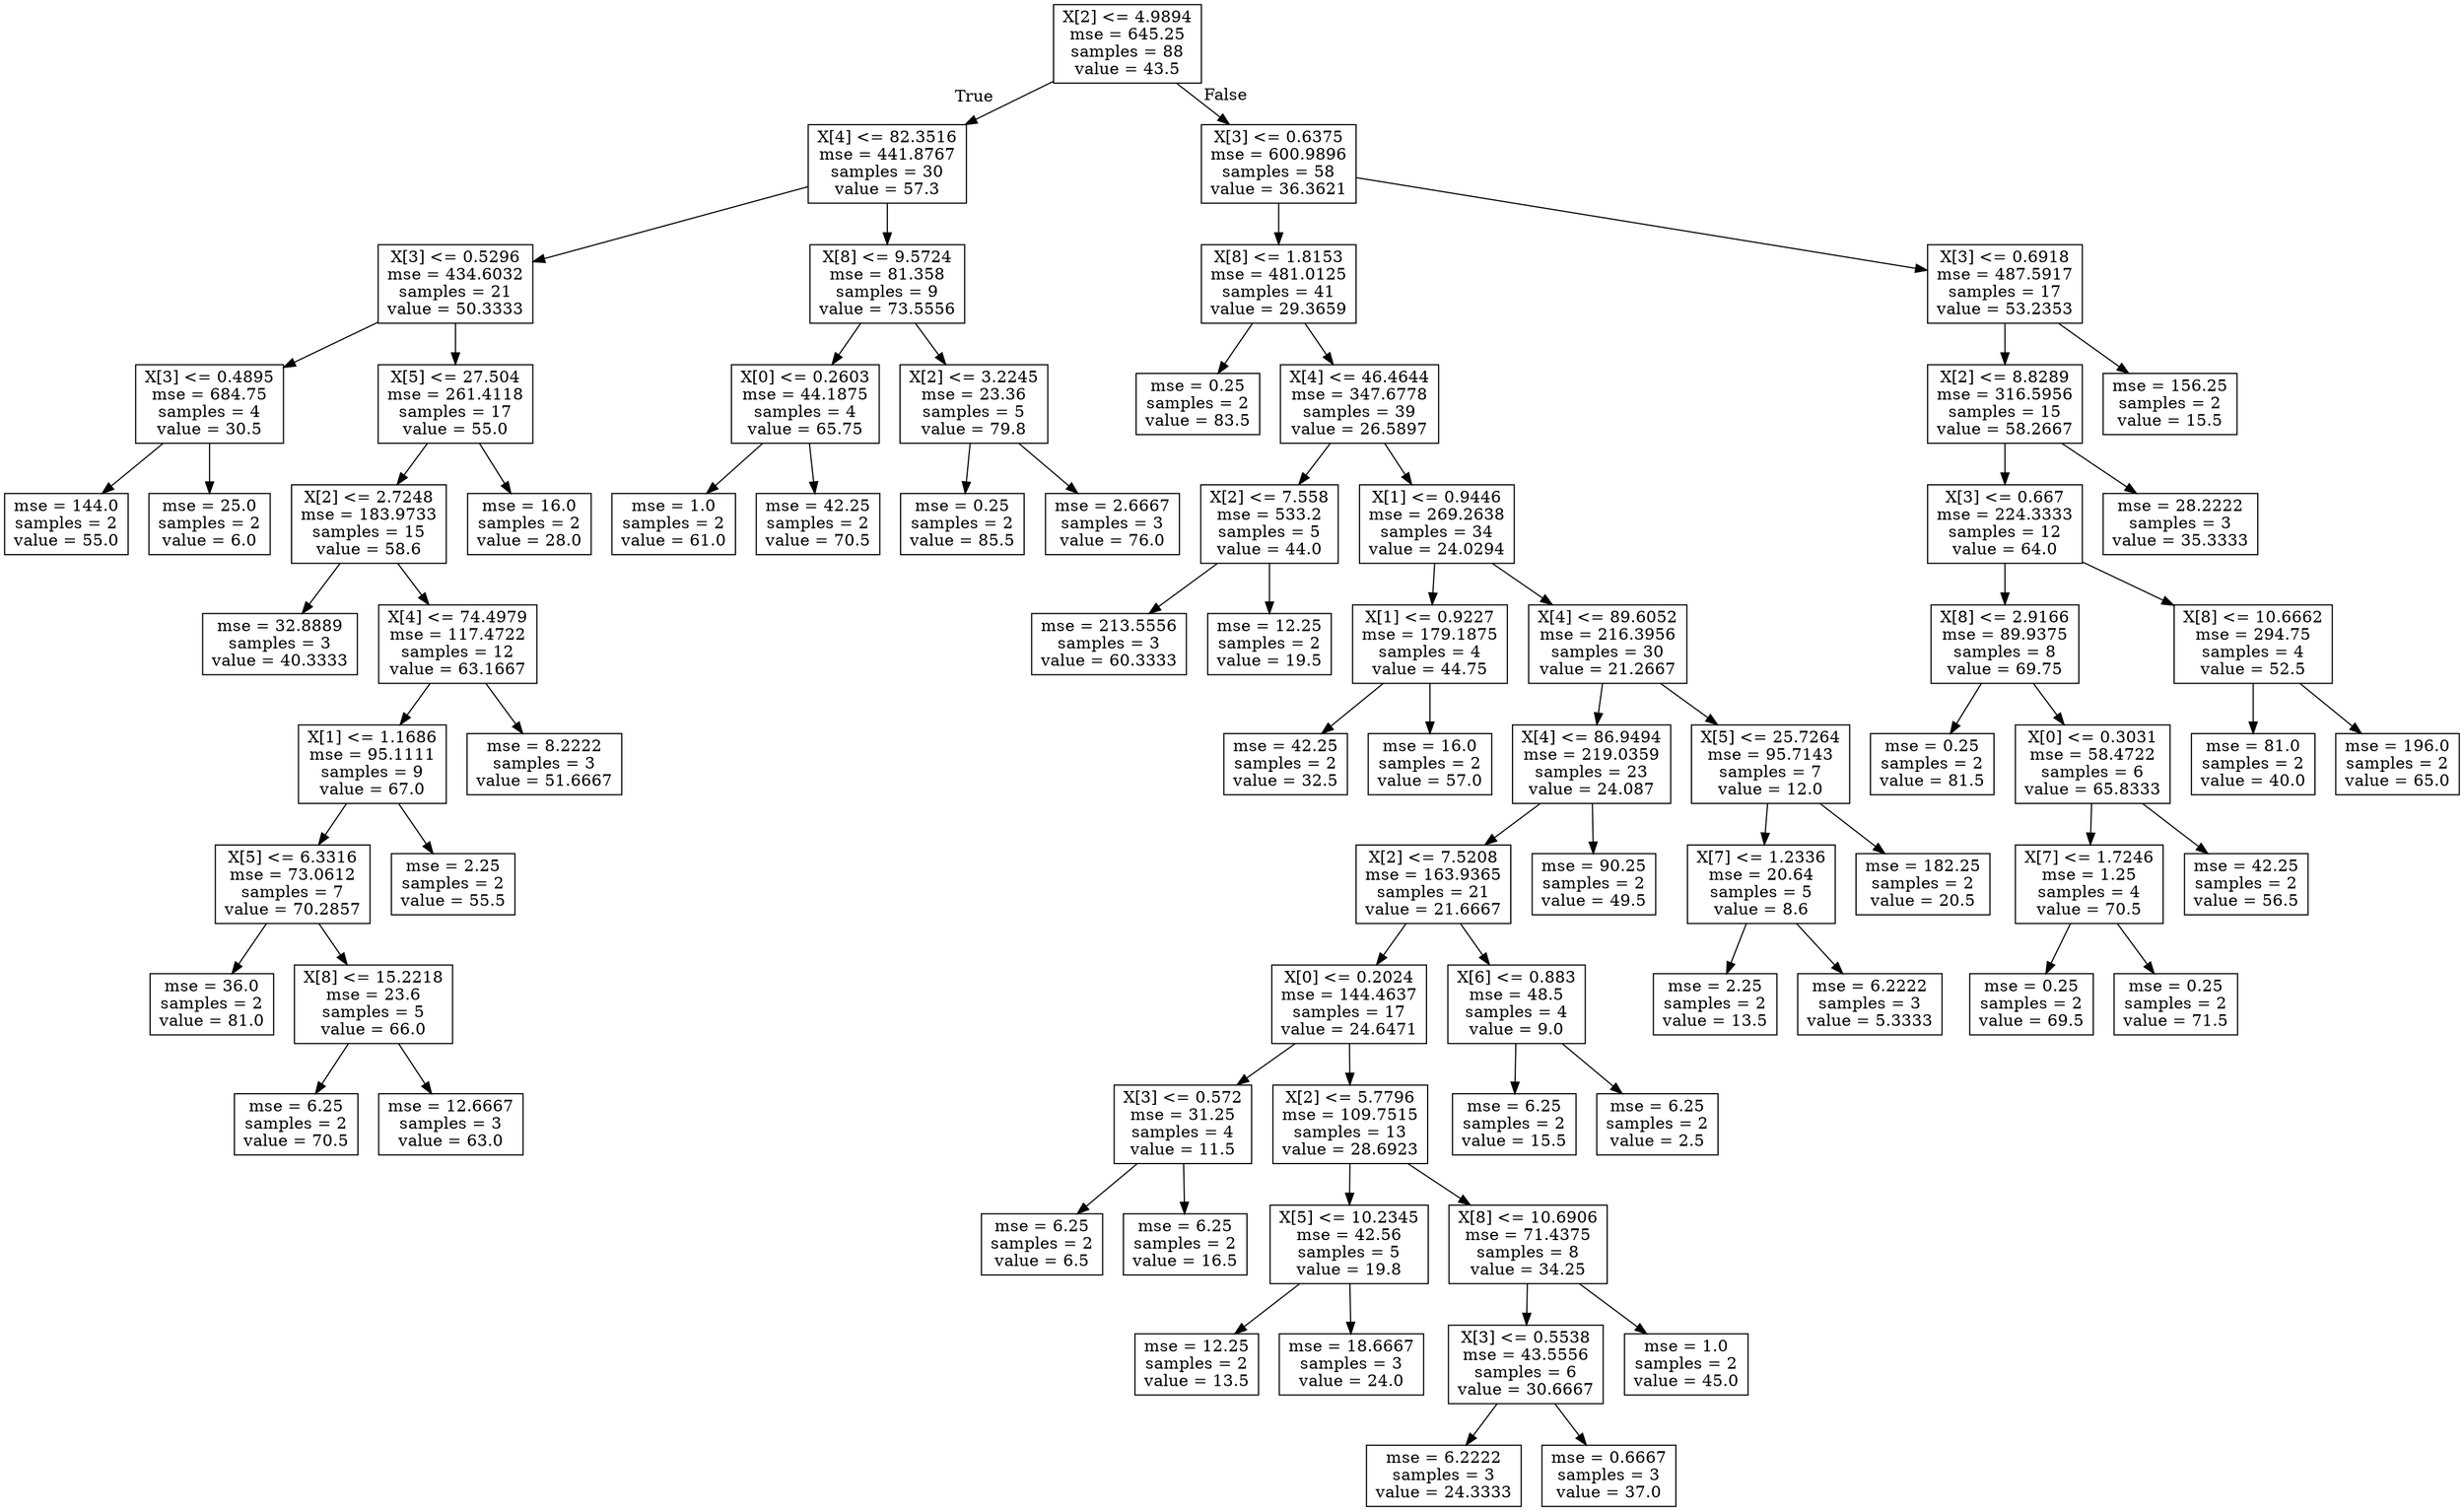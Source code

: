 digraph Tree {
node [shape=box] ;
0 [label="X[2] <= 4.9894\nmse = 645.25\nsamples = 88\nvalue = 43.5"] ;
1 [label="X[4] <= 82.3516\nmse = 441.8767\nsamples = 30\nvalue = 57.3"] ;
0 -> 1 [labeldistance=2.5, labelangle=45, headlabel="True"] ;
2 [label="X[3] <= 0.5296\nmse = 434.6032\nsamples = 21\nvalue = 50.3333"] ;
1 -> 2 ;
3 [label="X[3] <= 0.4895\nmse = 684.75\nsamples = 4\nvalue = 30.5"] ;
2 -> 3 ;
4 [label="mse = 144.0\nsamples = 2\nvalue = 55.0"] ;
3 -> 4 ;
5 [label="mse = 25.0\nsamples = 2\nvalue = 6.0"] ;
3 -> 5 ;
6 [label="X[5] <= 27.504\nmse = 261.4118\nsamples = 17\nvalue = 55.0"] ;
2 -> 6 ;
7 [label="X[2] <= 2.7248\nmse = 183.9733\nsamples = 15\nvalue = 58.6"] ;
6 -> 7 ;
8 [label="mse = 32.8889\nsamples = 3\nvalue = 40.3333"] ;
7 -> 8 ;
9 [label="X[4] <= 74.4979\nmse = 117.4722\nsamples = 12\nvalue = 63.1667"] ;
7 -> 9 ;
10 [label="X[1] <= 1.1686\nmse = 95.1111\nsamples = 9\nvalue = 67.0"] ;
9 -> 10 ;
11 [label="X[5] <= 6.3316\nmse = 73.0612\nsamples = 7\nvalue = 70.2857"] ;
10 -> 11 ;
12 [label="mse = 36.0\nsamples = 2\nvalue = 81.0"] ;
11 -> 12 ;
13 [label="X[8] <= 15.2218\nmse = 23.6\nsamples = 5\nvalue = 66.0"] ;
11 -> 13 ;
14 [label="mse = 6.25\nsamples = 2\nvalue = 70.5"] ;
13 -> 14 ;
15 [label="mse = 12.6667\nsamples = 3\nvalue = 63.0"] ;
13 -> 15 ;
16 [label="mse = 2.25\nsamples = 2\nvalue = 55.5"] ;
10 -> 16 ;
17 [label="mse = 8.2222\nsamples = 3\nvalue = 51.6667"] ;
9 -> 17 ;
18 [label="mse = 16.0\nsamples = 2\nvalue = 28.0"] ;
6 -> 18 ;
19 [label="X[8] <= 9.5724\nmse = 81.358\nsamples = 9\nvalue = 73.5556"] ;
1 -> 19 ;
20 [label="X[0] <= 0.2603\nmse = 44.1875\nsamples = 4\nvalue = 65.75"] ;
19 -> 20 ;
21 [label="mse = 1.0\nsamples = 2\nvalue = 61.0"] ;
20 -> 21 ;
22 [label="mse = 42.25\nsamples = 2\nvalue = 70.5"] ;
20 -> 22 ;
23 [label="X[2] <= 3.2245\nmse = 23.36\nsamples = 5\nvalue = 79.8"] ;
19 -> 23 ;
24 [label="mse = 0.25\nsamples = 2\nvalue = 85.5"] ;
23 -> 24 ;
25 [label="mse = 2.6667\nsamples = 3\nvalue = 76.0"] ;
23 -> 25 ;
26 [label="X[3] <= 0.6375\nmse = 600.9896\nsamples = 58\nvalue = 36.3621"] ;
0 -> 26 [labeldistance=2.5, labelangle=-45, headlabel="False"] ;
27 [label="X[8] <= 1.8153\nmse = 481.0125\nsamples = 41\nvalue = 29.3659"] ;
26 -> 27 ;
28 [label="mse = 0.25\nsamples = 2\nvalue = 83.5"] ;
27 -> 28 ;
29 [label="X[4] <= 46.4644\nmse = 347.6778\nsamples = 39\nvalue = 26.5897"] ;
27 -> 29 ;
30 [label="X[2] <= 7.558\nmse = 533.2\nsamples = 5\nvalue = 44.0"] ;
29 -> 30 ;
31 [label="mse = 213.5556\nsamples = 3\nvalue = 60.3333"] ;
30 -> 31 ;
32 [label="mse = 12.25\nsamples = 2\nvalue = 19.5"] ;
30 -> 32 ;
33 [label="X[1] <= 0.9446\nmse = 269.2638\nsamples = 34\nvalue = 24.0294"] ;
29 -> 33 ;
34 [label="X[1] <= 0.9227\nmse = 179.1875\nsamples = 4\nvalue = 44.75"] ;
33 -> 34 ;
35 [label="mse = 42.25\nsamples = 2\nvalue = 32.5"] ;
34 -> 35 ;
36 [label="mse = 16.0\nsamples = 2\nvalue = 57.0"] ;
34 -> 36 ;
37 [label="X[4] <= 89.6052\nmse = 216.3956\nsamples = 30\nvalue = 21.2667"] ;
33 -> 37 ;
38 [label="X[4] <= 86.9494\nmse = 219.0359\nsamples = 23\nvalue = 24.087"] ;
37 -> 38 ;
39 [label="X[2] <= 7.5208\nmse = 163.9365\nsamples = 21\nvalue = 21.6667"] ;
38 -> 39 ;
40 [label="X[0] <= 0.2024\nmse = 144.4637\nsamples = 17\nvalue = 24.6471"] ;
39 -> 40 ;
41 [label="X[3] <= 0.572\nmse = 31.25\nsamples = 4\nvalue = 11.5"] ;
40 -> 41 ;
42 [label="mse = 6.25\nsamples = 2\nvalue = 6.5"] ;
41 -> 42 ;
43 [label="mse = 6.25\nsamples = 2\nvalue = 16.5"] ;
41 -> 43 ;
44 [label="X[2] <= 5.7796\nmse = 109.7515\nsamples = 13\nvalue = 28.6923"] ;
40 -> 44 ;
45 [label="X[5] <= 10.2345\nmse = 42.56\nsamples = 5\nvalue = 19.8"] ;
44 -> 45 ;
46 [label="mse = 12.25\nsamples = 2\nvalue = 13.5"] ;
45 -> 46 ;
47 [label="mse = 18.6667\nsamples = 3\nvalue = 24.0"] ;
45 -> 47 ;
48 [label="X[8] <= 10.6906\nmse = 71.4375\nsamples = 8\nvalue = 34.25"] ;
44 -> 48 ;
49 [label="X[3] <= 0.5538\nmse = 43.5556\nsamples = 6\nvalue = 30.6667"] ;
48 -> 49 ;
50 [label="mse = 6.2222\nsamples = 3\nvalue = 24.3333"] ;
49 -> 50 ;
51 [label="mse = 0.6667\nsamples = 3\nvalue = 37.0"] ;
49 -> 51 ;
52 [label="mse = 1.0\nsamples = 2\nvalue = 45.0"] ;
48 -> 52 ;
53 [label="X[6] <= 0.883\nmse = 48.5\nsamples = 4\nvalue = 9.0"] ;
39 -> 53 ;
54 [label="mse = 6.25\nsamples = 2\nvalue = 15.5"] ;
53 -> 54 ;
55 [label="mse = 6.25\nsamples = 2\nvalue = 2.5"] ;
53 -> 55 ;
56 [label="mse = 90.25\nsamples = 2\nvalue = 49.5"] ;
38 -> 56 ;
57 [label="X[5] <= 25.7264\nmse = 95.7143\nsamples = 7\nvalue = 12.0"] ;
37 -> 57 ;
58 [label="X[7] <= 1.2336\nmse = 20.64\nsamples = 5\nvalue = 8.6"] ;
57 -> 58 ;
59 [label="mse = 2.25\nsamples = 2\nvalue = 13.5"] ;
58 -> 59 ;
60 [label="mse = 6.2222\nsamples = 3\nvalue = 5.3333"] ;
58 -> 60 ;
61 [label="mse = 182.25\nsamples = 2\nvalue = 20.5"] ;
57 -> 61 ;
62 [label="X[3] <= 0.6918\nmse = 487.5917\nsamples = 17\nvalue = 53.2353"] ;
26 -> 62 ;
63 [label="X[2] <= 8.8289\nmse = 316.5956\nsamples = 15\nvalue = 58.2667"] ;
62 -> 63 ;
64 [label="X[3] <= 0.667\nmse = 224.3333\nsamples = 12\nvalue = 64.0"] ;
63 -> 64 ;
65 [label="X[8] <= 2.9166\nmse = 89.9375\nsamples = 8\nvalue = 69.75"] ;
64 -> 65 ;
66 [label="mse = 0.25\nsamples = 2\nvalue = 81.5"] ;
65 -> 66 ;
67 [label="X[0] <= 0.3031\nmse = 58.4722\nsamples = 6\nvalue = 65.8333"] ;
65 -> 67 ;
68 [label="X[7] <= 1.7246\nmse = 1.25\nsamples = 4\nvalue = 70.5"] ;
67 -> 68 ;
69 [label="mse = 0.25\nsamples = 2\nvalue = 69.5"] ;
68 -> 69 ;
70 [label="mse = 0.25\nsamples = 2\nvalue = 71.5"] ;
68 -> 70 ;
71 [label="mse = 42.25\nsamples = 2\nvalue = 56.5"] ;
67 -> 71 ;
72 [label="X[8] <= 10.6662\nmse = 294.75\nsamples = 4\nvalue = 52.5"] ;
64 -> 72 ;
73 [label="mse = 81.0\nsamples = 2\nvalue = 40.0"] ;
72 -> 73 ;
74 [label="mse = 196.0\nsamples = 2\nvalue = 65.0"] ;
72 -> 74 ;
75 [label="mse = 28.2222\nsamples = 3\nvalue = 35.3333"] ;
63 -> 75 ;
76 [label="mse = 156.25\nsamples = 2\nvalue = 15.5"] ;
62 -> 76 ;
}